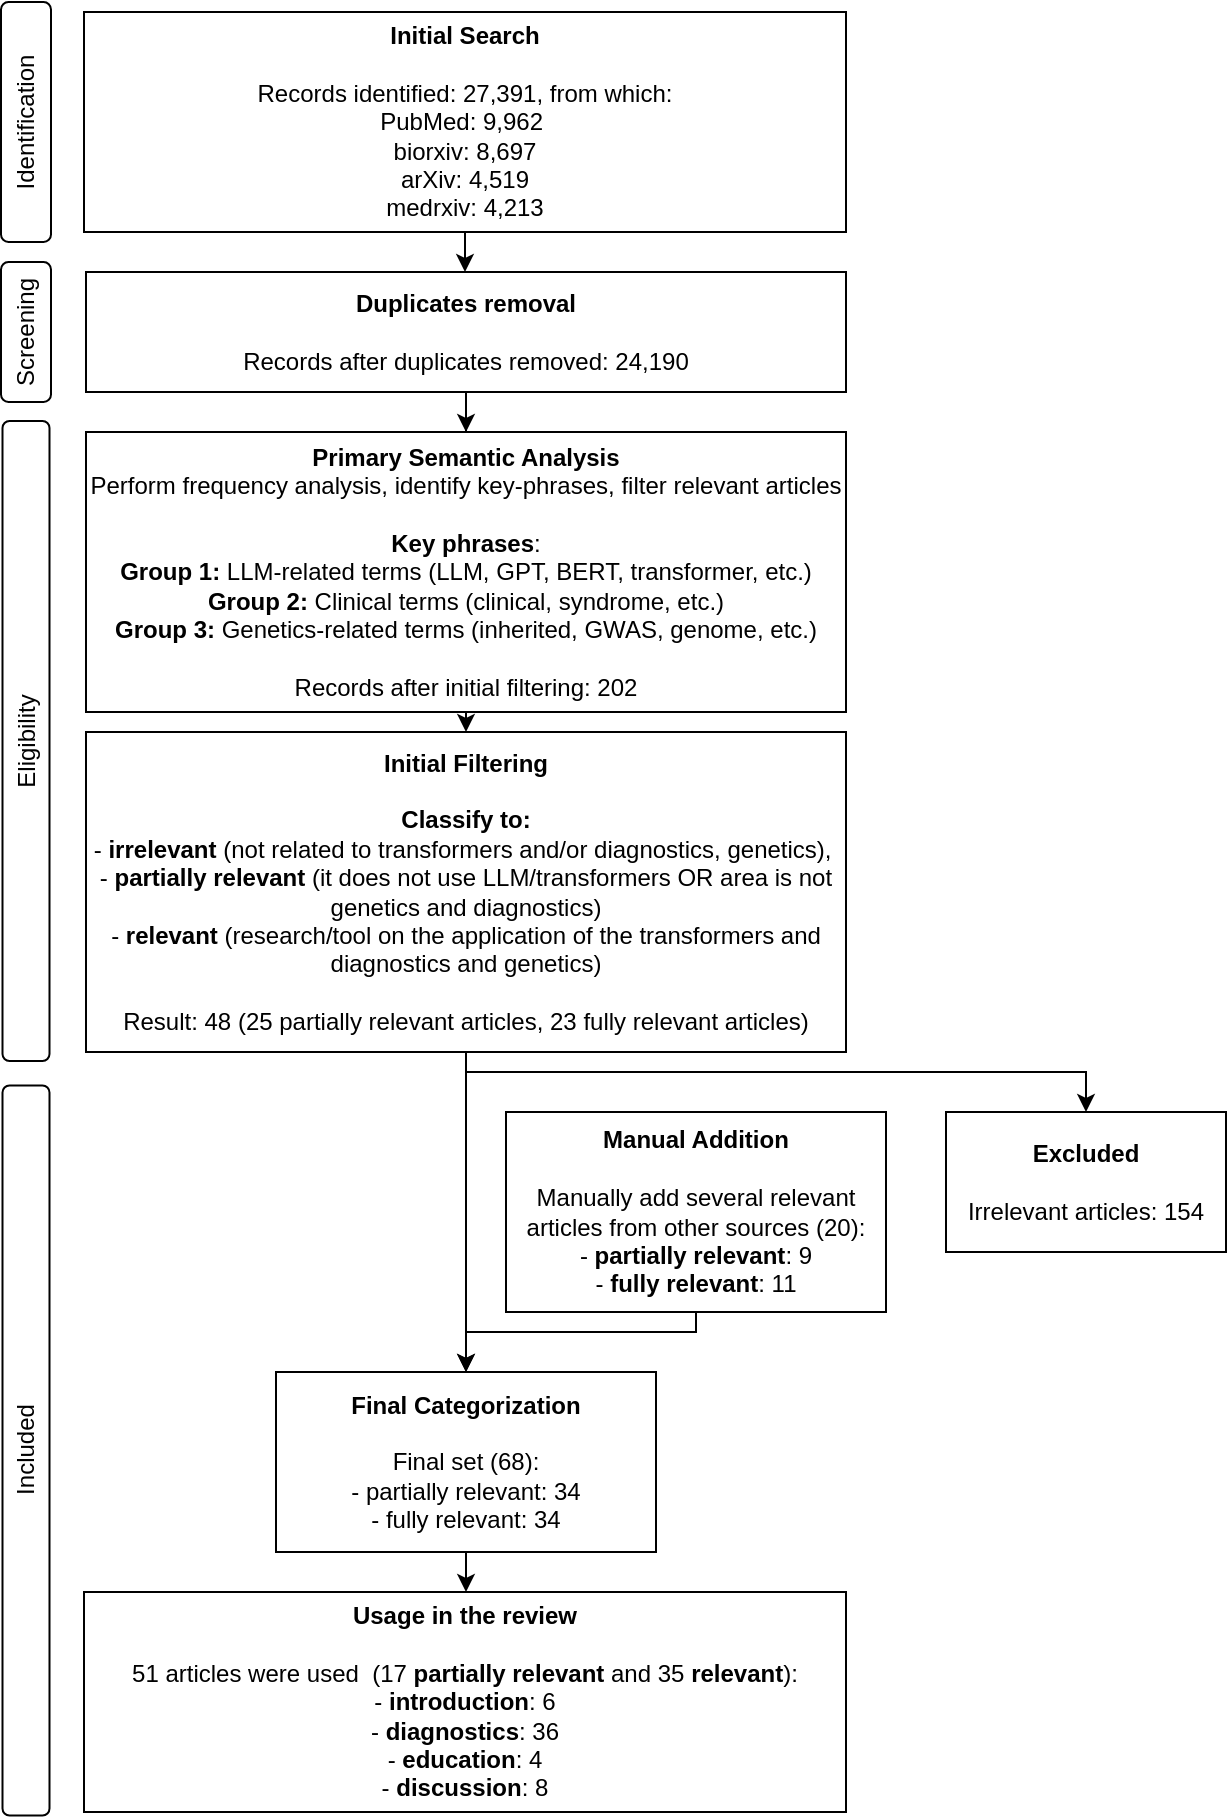 <mxfile version="24.8.4">
  <diagram name="Страница — 1" id="3FYSZAmf2VTp4tQHEk2J">
    <mxGraphModel dx="1481" dy="791" grid="1" gridSize="10" guides="1" tooltips="1" connect="1" arrows="1" fold="1" page="1" pageScale="1" pageWidth="827" pageHeight="1169" math="0" shadow="0">
      <root>
        <mxCell id="0" />
        <mxCell id="1" parent="0" />
        <mxCell id="t-wOE33LxM91NH2CkwA--7" style="edgeStyle=orthogonalEdgeStyle;rounded=0;orthogonalLoop=1;jettySize=auto;html=1;" parent="1" source="t-wOE33LxM91NH2CkwA--1" target="t-wOE33LxM91NH2CkwA--2" edge="1">
          <mxGeometry relative="1" as="geometry" />
        </mxCell>
        <mxCell id="t-wOE33LxM91NH2CkwA--1" value="&lt;b&gt;Initial Search&lt;/b&gt;&lt;div&gt;&lt;br&gt;&lt;/div&gt;&lt;div&gt;&lt;div&gt;&lt;span style=&quot;font-size: 12px;&quot;&gt;Records identified: 27,391, from which:&lt;/span&gt;&lt;/div&gt;&lt;div&gt;PubMed: 9,962&amp;nbsp;&lt;/div&gt;&lt;div&gt;biorxiv: 8,697&lt;/div&gt;&lt;div&gt;arXiv: 4,519&lt;/div&gt;&lt;div&gt;medrxiv: 4,213&lt;br&gt;&lt;/div&gt;&lt;/div&gt;" style="rounded=0;whiteSpace=wrap;html=1;" parent="1" vertex="1">
          <mxGeometry x="319" y="200" width="381" height="110" as="geometry" />
        </mxCell>
        <mxCell id="8qIhagmvR8TR7gsp7BBr-2" style="edgeStyle=orthogonalEdgeStyle;rounded=0;orthogonalLoop=1;jettySize=auto;html=1;entryX=0.5;entryY=0;entryDx=0;entryDy=0;" parent="1" source="t-wOE33LxM91NH2CkwA--2" target="t-wOE33LxM91NH2CkwA--3" edge="1">
          <mxGeometry relative="1" as="geometry" />
        </mxCell>
        <mxCell id="t-wOE33LxM91NH2CkwA--2" value="&lt;b&gt;Duplicates removal&lt;/b&gt;&lt;div&gt;&lt;br&gt;&lt;/div&gt;&lt;div&gt;&lt;div&gt;&lt;span style=&quot;background-color: initial;&quot;&gt;Records after duplicates removed: 24,190&lt;/span&gt;&lt;br&gt;&lt;/div&gt;&lt;/div&gt;" style="rounded=0;whiteSpace=wrap;html=1;" parent="1" vertex="1">
          <mxGeometry x="320" y="330" width="380" height="60" as="geometry" />
        </mxCell>
        <mxCell id="8qIhagmvR8TR7gsp7BBr-3" style="edgeStyle=orthogonalEdgeStyle;rounded=0;orthogonalLoop=1;jettySize=auto;html=1;exitX=0.5;exitY=1;exitDx=0;exitDy=0;entryX=0.5;entryY=0;entryDx=0;entryDy=0;" parent="1" source="t-wOE33LxM91NH2CkwA--3" target="t-wOE33LxM91NH2CkwA--4" edge="1">
          <mxGeometry relative="1" as="geometry" />
        </mxCell>
        <mxCell id="t-wOE33LxM91NH2CkwA--3" value="&lt;b&gt;Primary Semantic Analysis&lt;/b&gt;&lt;div&gt;&lt;div&gt;Perform frequency analysis, identify key-phrases, filter relevant articles&lt;/div&gt;&lt;div&gt;&lt;br&gt;&lt;/div&gt;&lt;div&gt;&lt;div&gt;&lt;b&gt;Key phrases&lt;/b&gt;:&lt;/div&gt;&lt;div&gt;&lt;b&gt;Group 1:&lt;/b&gt; LLM-related terms (LLM, GPT, BERT, transformer, etc.)&lt;/div&gt;&lt;div&gt;&lt;b&gt;Group 2:&lt;/b&gt; Clinical terms (clinical, syndrome, etc.)&lt;/div&gt;&lt;div&gt;&lt;b&gt;Group 3:&lt;/b&gt; Genetics-related terms (inherited, GWAS, genome, etc.)&lt;/div&gt;&lt;div&gt;&lt;br&gt;&lt;/div&gt;&lt;div&gt;Records after initial filtering: 202&lt;/div&gt;&lt;/div&gt;&lt;/div&gt;" style="rounded=0;whiteSpace=wrap;html=1;" parent="1" vertex="1">
          <mxGeometry x="320" y="410" width="380" height="140" as="geometry" />
        </mxCell>
        <mxCell id="8qIhagmvR8TR7gsp7BBr-7" style="edgeStyle=orthogonalEdgeStyle;rounded=0;orthogonalLoop=1;jettySize=auto;html=1;exitX=0.5;exitY=1;exitDx=0;exitDy=0;entryX=0.5;entryY=0;entryDx=0;entryDy=0;" parent="1" source="t-wOE33LxM91NH2CkwA--4" target="t-wOE33LxM91NH2CkwA--6" edge="1">
          <mxGeometry relative="1" as="geometry" />
        </mxCell>
        <mxCell id="t-wOE33LxM91NH2CkwA--4" value="&lt;div&gt;&lt;b&gt;Initial Filtering&lt;/b&gt;&lt;br&gt;&lt;/div&gt;&lt;div&gt;&lt;b&gt;&lt;br&gt;&lt;/b&gt;&lt;/div&gt;&lt;div&gt;&lt;div&gt;&lt;b&gt;Classify to:&lt;/b&gt;&lt;/div&gt;&lt;div&gt;-&lt;b&gt; irrelevant&lt;/b&gt; (not related to transformers and/or diagnostics, genetics),&amp;nbsp;&lt;/div&gt;&lt;div&gt;-&lt;b&gt; partially relevant&lt;/b&gt; (it does not use LLM/transformers OR area is not genetics and diagnostics)&lt;/div&gt;&lt;div&gt;-&lt;b&gt; relevant&lt;/b&gt; (research/tool on the application of the transformers and diagnostics and genetics)&lt;/div&gt;&lt;div&gt;&lt;br&gt;&lt;/div&gt;&lt;div&gt;Result: 48 (25 partially relevant articles, 23 fully relevant articles)&lt;/div&gt;&lt;/div&gt;" style="rounded=0;whiteSpace=wrap;html=1;" parent="1" vertex="1">
          <mxGeometry x="320" y="560" width="380" height="160" as="geometry" />
        </mxCell>
        <mxCell id="8qIhagmvR8TR7gsp7BBr-8" style="edgeStyle=orthogonalEdgeStyle;rounded=0;orthogonalLoop=1;jettySize=auto;html=1;entryX=0.5;entryY=0;entryDx=0;entryDy=0;" parent="1" source="t-wOE33LxM91NH2CkwA--6" target="8qIhagmvR8TR7gsp7BBr-9" edge="1">
          <mxGeometry relative="1" as="geometry">
            <mxPoint x="445" y="1110" as="targetPoint" />
          </mxGeometry>
        </mxCell>
        <mxCell id="t-wOE33LxM91NH2CkwA--6" value="&lt;div&gt;&lt;b&gt;Final Categorization&lt;/b&gt;&lt;br&gt;&lt;/div&gt;&lt;div&gt;&lt;br&gt;&lt;/div&gt;&lt;div&gt;&lt;div&gt;&lt;span style=&quot;background-color: initial;&quot;&gt;Final set (68):&lt;/span&gt;&lt;/div&gt;&lt;div&gt;&lt;span style=&quot;background-color: initial;&quot;&gt;- partially relevant: 34&lt;/span&gt;&lt;/div&gt;&lt;div&gt;- fully relevant: 34&lt;/div&gt;&lt;/div&gt;" style="rounded=0;whiteSpace=wrap;html=1;" parent="1" vertex="1">
          <mxGeometry x="415" y="880" width="190" height="90" as="geometry" />
        </mxCell>
        <mxCell id="8qIhagmvR8TR7gsp7BBr-6" style="edgeStyle=orthogonalEdgeStyle;rounded=0;orthogonalLoop=1;jettySize=auto;html=1;entryX=0.5;entryY=0;entryDx=0;entryDy=0;exitX=0.5;exitY=1;exitDx=0;exitDy=0;" parent="1" source="8qIhagmvR8TR7gsp7BBr-4" target="t-wOE33LxM91NH2CkwA--6" edge="1">
          <mxGeometry relative="1" as="geometry">
            <Array as="points">
              <mxPoint x="625" y="860" />
              <mxPoint x="510" y="860" />
            </Array>
          </mxGeometry>
        </mxCell>
        <mxCell id="8qIhagmvR8TR7gsp7BBr-4" value="&lt;b&gt;Manual Addition&lt;/b&gt;&lt;br&gt;&lt;div&gt;&lt;br&gt;&lt;/div&gt;&lt;div&gt;&lt;div&gt;Manually add several relevant articles from other sources (20):&lt;/div&gt;&lt;/div&gt;&lt;div&gt;&lt;span style=&quot;background-color: initial;&quot;&gt;- &lt;b&gt;partially relevant&lt;/b&gt;: 9&lt;/span&gt;&lt;/div&gt;&lt;div&gt;- &lt;b&gt;fully relevant&lt;/b&gt;: 11&lt;/div&gt;" style="rounded=0;whiteSpace=wrap;html=1;" parent="1" vertex="1">
          <mxGeometry x="530" y="750" width="190" height="100" as="geometry" />
        </mxCell>
        <mxCell id="8qIhagmvR8TR7gsp7BBr-9" value="&lt;div&gt;&lt;b&gt;Usage in the review&lt;/b&gt;&lt;/div&gt;&lt;div&gt;&lt;b&gt;&lt;br&gt;&lt;/b&gt;&lt;/div&gt;&lt;div&gt;&lt;div&gt;&lt;span style=&quot;background-color: initial;&quot;&gt;51 articles were used&amp;nbsp;&lt;/span&gt;&lt;span style=&quot;background-color: initial;&quot;&gt;&amp;nbsp;(17&amp;nbsp;&lt;b&gt;partially relevant&lt;/b&gt; and&amp;nbsp;&lt;/span&gt;&lt;span style=&quot;background-color: initial;&quot;&gt;35&lt;/span&gt;&lt;span style=&quot;background-color: initial;&quot;&gt;&amp;nbsp;&lt;/span&gt;&lt;b style=&quot;background-color: initial;&quot;&gt;relevant&lt;/b&gt;&lt;span style=&quot;background-color: initial;&quot;&gt;)&lt;/span&gt;&lt;span style=&quot;background-color: initial;&quot;&gt;:&lt;/span&gt;&lt;/div&gt;&lt;div&gt;&lt;span style=&quot;background-color: initial;&quot;&gt;- &lt;b&gt;introduction&lt;/b&gt;: 6&lt;/span&gt;&lt;/div&gt;&lt;div&gt;&lt;span style=&quot;background-color: initial;&quot;&gt;- &lt;b&gt;diagnostics&lt;/b&gt;: 36&lt;/span&gt;&lt;/div&gt;&lt;div&gt;-&lt;b&gt; education&lt;/b&gt;: 4&lt;/div&gt;&lt;/div&gt;&lt;div&gt;- &lt;b&gt;discussion&lt;/b&gt;: 8&lt;/div&gt;" style="rounded=0;whiteSpace=wrap;html=1;" parent="1" vertex="1">
          <mxGeometry x="319" y="990" width="381" height="110" as="geometry" />
        </mxCell>
        <mxCell id="8qIhagmvR8TR7gsp7BBr-23" value="Identification" style="rounded=1;whiteSpace=wrap;html=1;rotation=-90;" parent="1" vertex="1">
          <mxGeometry x="230" y="242.5" width="120" height="25" as="geometry" />
        </mxCell>
        <mxCell id="8qIhagmvR8TR7gsp7BBr-26" value="Screening" style="rounded=1;whiteSpace=wrap;html=1;rotation=-90;" parent="1" vertex="1">
          <mxGeometry x="255" y="347.5" width="70" height="25" as="geometry" />
        </mxCell>
        <mxCell id="8qIhagmvR8TR7gsp7BBr-27" value="Eligibility" style="rounded=1;whiteSpace=wrap;html=1;rotation=-90;" parent="1" vertex="1">
          <mxGeometry x="130" y="552.75" width="320" height="23.5" as="geometry" />
        </mxCell>
        <mxCell id="8qIhagmvR8TR7gsp7BBr-32" value="Included" style="rounded=1;whiteSpace=wrap;html=1;rotation=-90;" parent="1" vertex="1">
          <mxGeometry x="107.5" y="907.5" width="365" height="23.5" as="geometry" />
        </mxCell>
        <mxCell id="SPh04cfJlCfXBO4n-9T3-1" style="edgeStyle=orthogonalEdgeStyle;rounded=0;orthogonalLoop=1;jettySize=auto;html=1;exitX=0.5;exitY=1;exitDx=0;exitDy=0;entryX=0.5;entryY=0;entryDx=0;entryDy=0;" edge="1" parent="1" source="t-wOE33LxM91NH2CkwA--4" target="SPh04cfJlCfXBO4n-9T3-3">
          <mxGeometry relative="1" as="geometry">
            <mxPoint x="520" y="780" as="sourcePoint" />
            <mxPoint x="970" y="760" as="targetPoint" />
            <Array as="points">
              <mxPoint x="510" y="730" />
              <mxPoint x="820" y="730" />
              <mxPoint x="820" y="750" />
            </Array>
          </mxGeometry>
        </mxCell>
        <mxCell id="SPh04cfJlCfXBO4n-9T3-3" value="&lt;b&gt;Excluded&lt;/b&gt;&lt;br&gt;&lt;div&gt;&lt;br&gt;&lt;/div&gt;&lt;div&gt;&lt;div&gt;Irrelevant articles: 154&lt;/div&gt;&lt;/div&gt;" style="rounded=0;whiteSpace=wrap;html=1;" vertex="1" parent="1">
          <mxGeometry x="750" y="750" width="140" height="70" as="geometry" />
        </mxCell>
      </root>
    </mxGraphModel>
  </diagram>
</mxfile>
